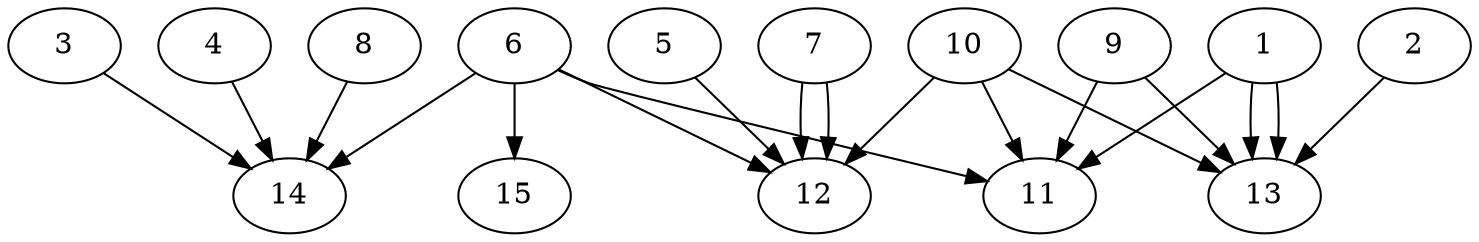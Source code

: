 // DAG automatically generated by daggen at Tue Aug  6 16:26:17 2019
// ./daggen --dot -n 15 --ccr 0.5 --fat 0.8 --regular 0.5 --density 0.5 --mindata 5242880 --maxdata 52428800 
digraph G {
  1 [size="63709184", alpha="0.09", expect_size="31854592"] 
  1 -> 11 [size ="31854592"]
  1 -> 13 [size ="31854592"]
  1 -> 13 [size ="31854592"]
  2 [size="30855168", alpha="0.18", expect_size="15427584"] 
  2 -> 13 [size ="15427584"]
  3 [size="98238464", alpha="0.03", expect_size="49119232"] 
  3 -> 14 [size ="49119232"]
  4 [size="88696832", alpha="0.10", expect_size="44348416"] 
  4 -> 14 [size ="44348416"]
  5 [size="93839360", alpha="0.08", expect_size="46919680"] 
  5 -> 12 [size ="46919680"]
  6 [size="41680896", alpha="0.13", expect_size="20840448"] 
  6 -> 11 [size ="20840448"]
  6 -> 12 [size ="20840448"]
  6 -> 14 [size ="20840448"]
  6 -> 15 [size ="20840448"]
  7 [size="57542656", alpha="0.09", expect_size="28771328"] 
  7 -> 12 [size ="28771328"]
  7 -> 12 [size ="28771328"]
  8 [size="82968576", alpha="0.05", expect_size="41484288"] 
  8 -> 14 [size ="41484288"]
  9 [size="104763392", alpha="0.02", expect_size="52381696"] 
  9 -> 11 [size ="52381696"]
  9 -> 13 [size ="52381696"]
  10 [size="55883776", alpha="0.19", expect_size="27941888"] 
  10 -> 11 [size ="27941888"]
  10 -> 12 [size ="27941888"]
  10 -> 13 [size ="27941888"]
  11 [size="85567488", alpha="0.13", expect_size="42783744"] 
  12 [size="34666496", alpha="0.13", expect_size="17333248"] 
  13 [size="25763840", alpha="0.17", expect_size="12881920"] 
  14 [size="40681472", alpha="0.00", expect_size="20340736"] 
  15 [size="88850432", alpha="0.19", expect_size="44425216"] 
}
